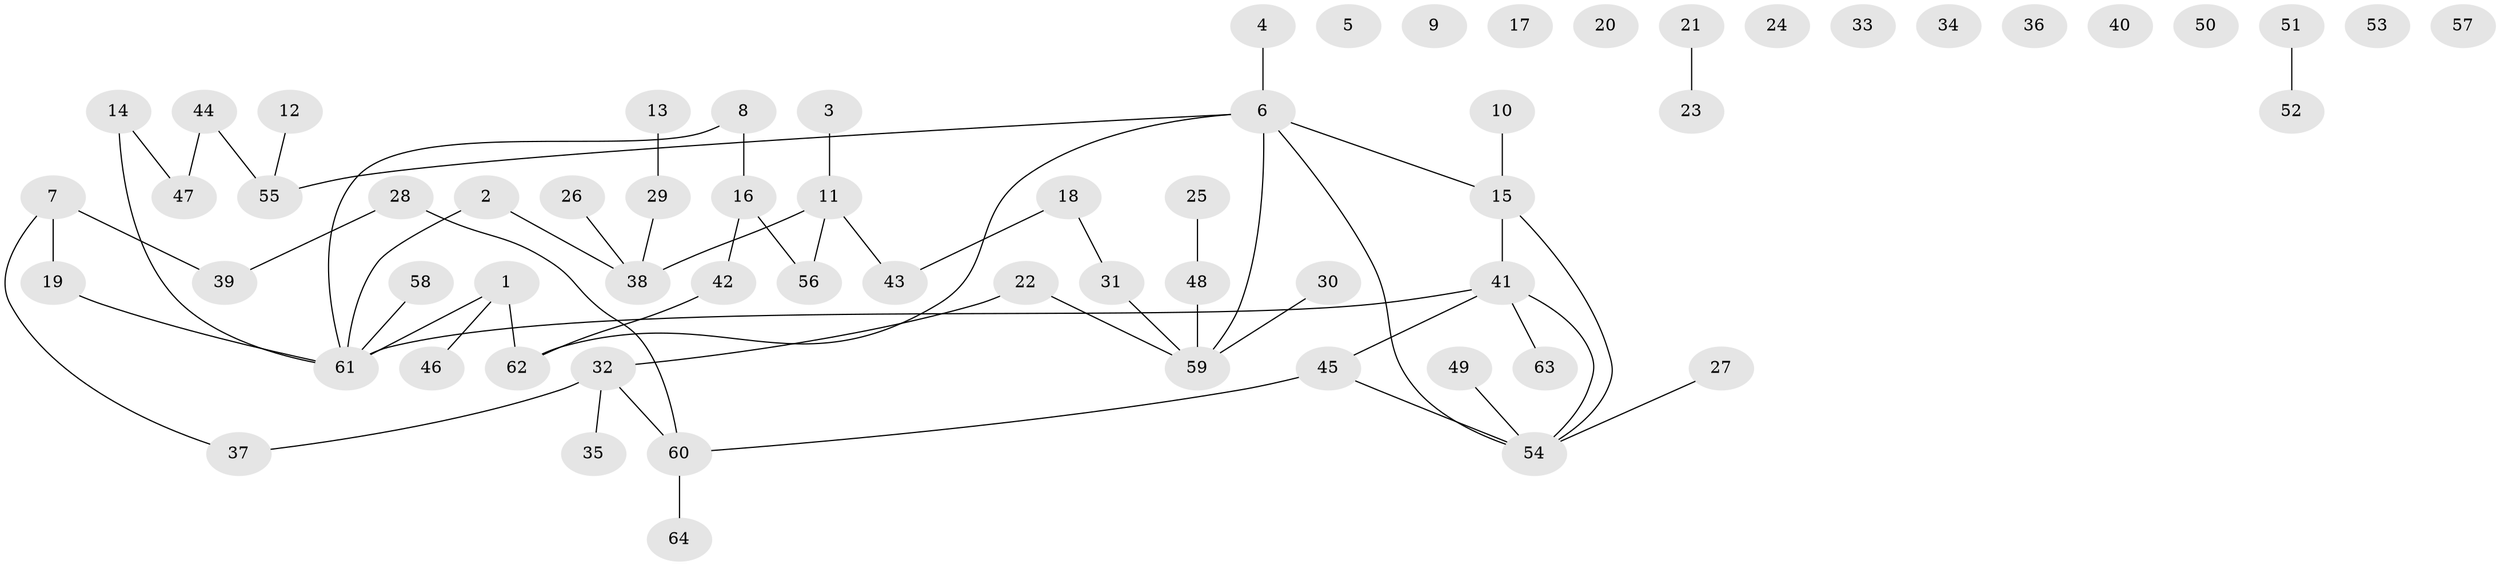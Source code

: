 // coarse degree distribution, {7: 0.05555555555555555, 3: 0.3333333333333333, 5: 0.05555555555555555, 2: 0.2777777777777778, 1: 0.1111111111111111, 4: 0.16666666666666666}
// Generated by graph-tools (version 1.1) at 2025/48/03/04/25 22:48:16]
// undirected, 64 vertices, 60 edges
graph export_dot {
  node [color=gray90,style=filled];
  1;
  2;
  3;
  4;
  5;
  6;
  7;
  8;
  9;
  10;
  11;
  12;
  13;
  14;
  15;
  16;
  17;
  18;
  19;
  20;
  21;
  22;
  23;
  24;
  25;
  26;
  27;
  28;
  29;
  30;
  31;
  32;
  33;
  34;
  35;
  36;
  37;
  38;
  39;
  40;
  41;
  42;
  43;
  44;
  45;
  46;
  47;
  48;
  49;
  50;
  51;
  52;
  53;
  54;
  55;
  56;
  57;
  58;
  59;
  60;
  61;
  62;
  63;
  64;
  1 -- 46;
  1 -- 61;
  1 -- 62;
  2 -- 38;
  2 -- 61;
  3 -- 11;
  4 -- 6;
  6 -- 15;
  6 -- 54;
  6 -- 55;
  6 -- 59;
  6 -- 62;
  7 -- 19;
  7 -- 37;
  7 -- 39;
  8 -- 16;
  8 -- 61;
  10 -- 15;
  11 -- 38;
  11 -- 43;
  11 -- 56;
  12 -- 55;
  13 -- 29;
  14 -- 47;
  14 -- 61;
  15 -- 41;
  15 -- 54;
  16 -- 42;
  16 -- 56;
  18 -- 31;
  18 -- 43;
  19 -- 61;
  21 -- 23;
  22 -- 32;
  22 -- 59;
  25 -- 48;
  26 -- 38;
  27 -- 54;
  28 -- 39;
  28 -- 60;
  29 -- 38;
  30 -- 59;
  31 -- 59;
  32 -- 35;
  32 -- 37;
  32 -- 60;
  41 -- 45;
  41 -- 54;
  41 -- 61;
  41 -- 63;
  42 -- 62;
  44 -- 47;
  44 -- 55;
  45 -- 54;
  45 -- 60;
  48 -- 59;
  49 -- 54;
  51 -- 52;
  58 -- 61;
  60 -- 64;
}
